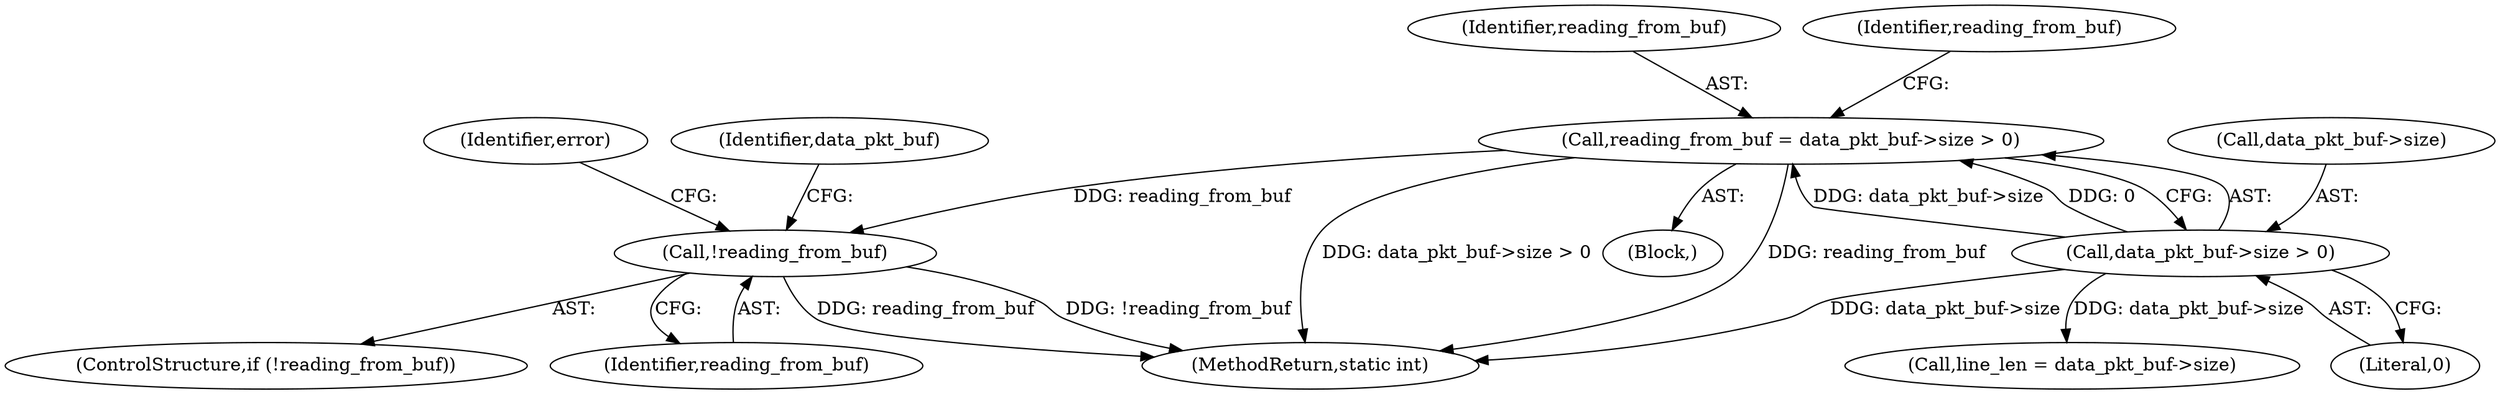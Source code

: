 digraph "0_libgit2_2fdef641fd0dd2828bd948234ae86de75221a11a_0@API" {
"1000117" [label="(Call,reading_from_buf = data_pkt_buf->size > 0)"];
"1000119" [label="(Call,data_pkt_buf->size > 0)"];
"1000177" [label="(Call,!reading_from_buf)"];
"1000184" [label="(Identifier,error)"];
"1000178" [label="(Identifier,reading_from_buf)"];
"1000177" [label="(Call,!reading_from_buf)"];
"1000117" [label="(Call,reading_from_buf = data_pkt_buf->size > 0)"];
"1000118" [label="(Identifier,reading_from_buf)"];
"1000176" [label="(ControlStructure,if (!reading_from_buf))"];
"1000120" [label="(Call,data_pkt_buf->size)"];
"1000125" [label="(Identifier,reading_from_buf)"];
"1000119" [label="(Call,data_pkt_buf->size > 0)"];
"1000123" [label="(Literal,0)"];
"1000140" [label="(Call,line_len = data_pkt_buf->size)"];
"1000180" [label="(Identifier,data_pkt_buf)"];
"1000228" [label="(MethodReturn,static int)"];
"1000107" [label="(Block,)"];
"1000117" -> "1000107"  [label="AST: "];
"1000117" -> "1000119"  [label="CFG: "];
"1000118" -> "1000117"  [label="AST: "];
"1000119" -> "1000117"  [label="AST: "];
"1000125" -> "1000117"  [label="CFG: "];
"1000117" -> "1000228"  [label="DDG: reading_from_buf"];
"1000117" -> "1000228"  [label="DDG: data_pkt_buf->size > 0"];
"1000119" -> "1000117"  [label="DDG: data_pkt_buf->size"];
"1000119" -> "1000117"  [label="DDG: 0"];
"1000117" -> "1000177"  [label="DDG: reading_from_buf"];
"1000119" -> "1000123"  [label="CFG: "];
"1000120" -> "1000119"  [label="AST: "];
"1000123" -> "1000119"  [label="AST: "];
"1000119" -> "1000228"  [label="DDG: data_pkt_buf->size"];
"1000119" -> "1000140"  [label="DDG: data_pkt_buf->size"];
"1000177" -> "1000176"  [label="AST: "];
"1000177" -> "1000178"  [label="CFG: "];
"1000178" -> "1000177"  [label="AST: "];
"1000180" -> "1000177"  [label="CFG: "];
"1000184" -> "1000177"  [label="CFG: "];
"1000177" -> "1000228"  [label="DDG: reading_from_buf"];
"1000177" -> "1000228"  [label="DDG: !reading_from_buf"];
}
